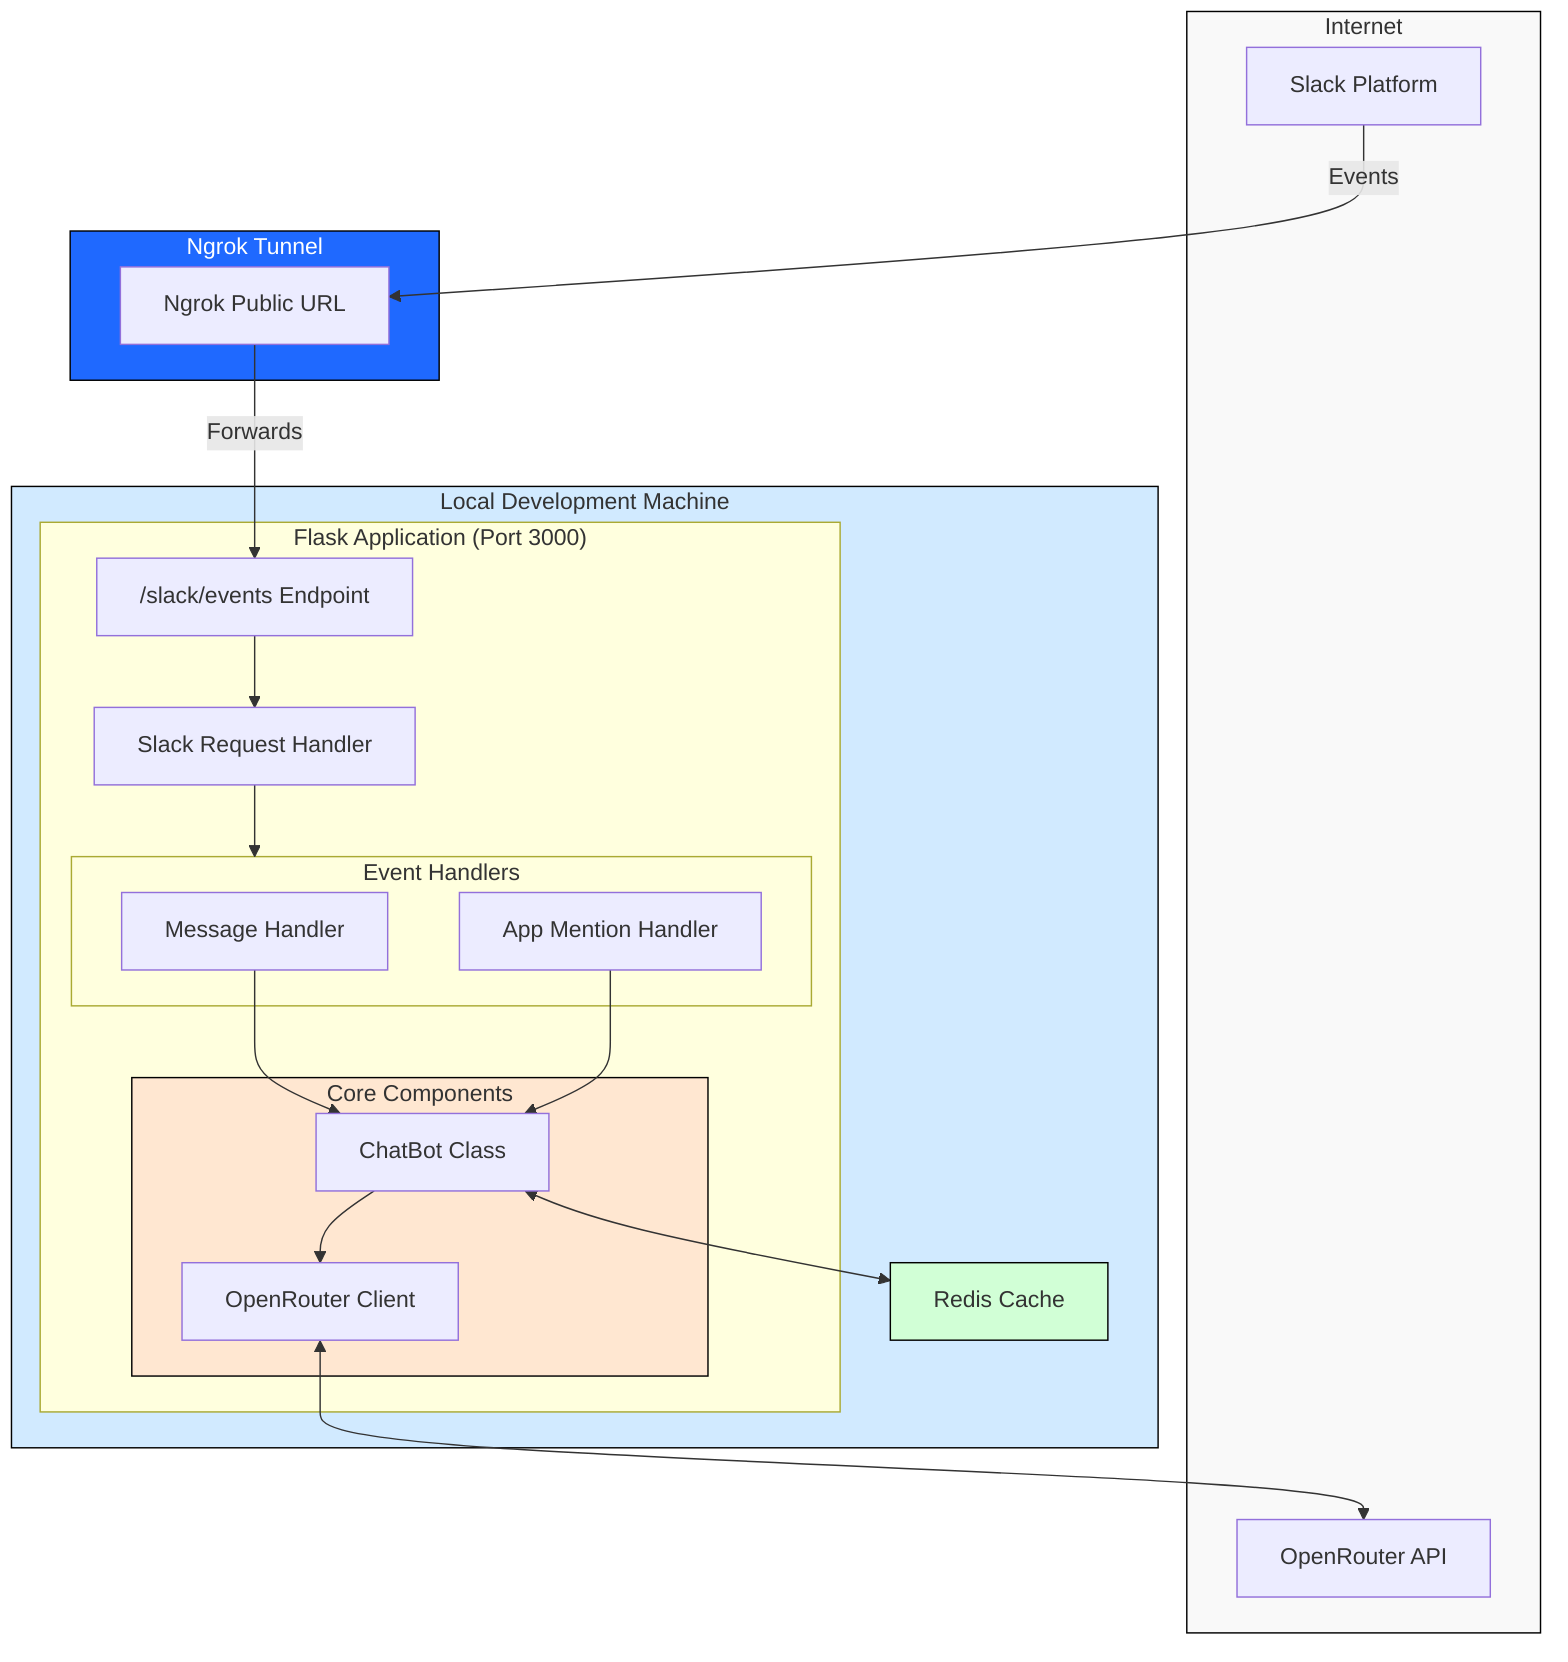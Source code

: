 flowchart TB
    subgraph Internet["Internet"]
        Slack["Slack Platform"]
        OpenRouter["OpenRouter API"]
    end

    subgraph Ngrok["Ngrok Tunnel"]
        NT["Ngrok Public URL"]
    end

    subgraph LocalMachine["Local Development Machine"]
        subgraph Flask["Flask Application (Port 3000)"]
            EP["/slack/events Endpoint"]
            SH["Slack Request Handler"]
            
            subgraph EventHandlers["Event Handlers"]
                MH["Message Handler"]
                AM["App Mention Handler"]
            end
            
            subgraph Components["Core Components"]
                Bot["ChatBot Class"]
                OR["OpenRouter Client"]
            end
        end
        
        Redis["Redis Cache"]
    end

    %% Connections
    Slack -->|Events| NT
    NT -->|Forwards| EP
    EP --> SH
    SH --> EventHandlers
    
    MH --> Bot
    AM --> Bot
    
    Bot <--> Redis
    Bot --> OR
    OR <--> OpenRouter

    %% Styles
    classDef internet fill:#f9f9f9,stroke:#000000
    classDef ngrok fill:#1F69FF,stroke:#000000,color:#fff
    classDef local fill:#d1eaff,stroke:#000000
    classDef components fill:#ffe7d1,stroke:#000000
    classDef cache fill:#d1ffd6,stroke:#000000
    
    class Internet internet
    class Ngrok ngrok
    class LocalMachine local
    class Components components
    class Redis cache